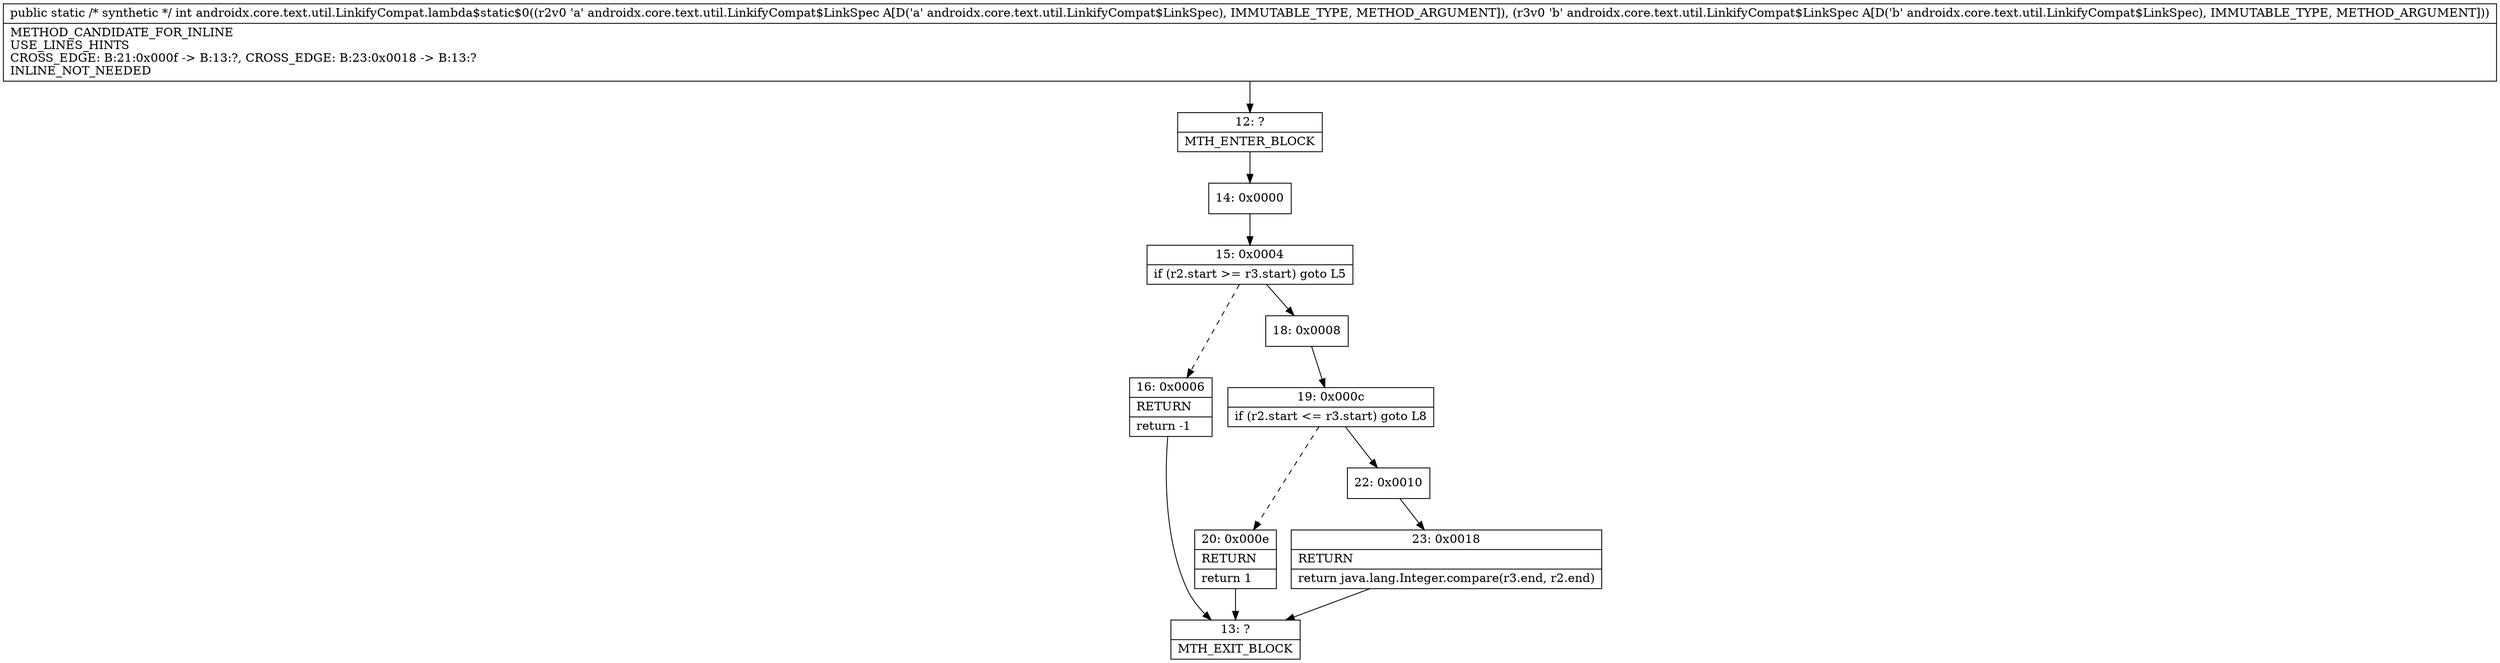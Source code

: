 digraph "CFG forandroidx.core.text.util.LinkifyCompat.lambda$static$0(Landroidx\/core\/text\/util\/LinkifyCompat$LinkSpec;Landroidx\/core\/text\/util\/LinkifyCompat$LinkSpec;)I" {
Node_12 [shape=record,label="{12\:\ ?|MTH_ENTER_BLOCK\l}"];
Node_14 [shape=record,label="{14\:\ 0x0000}"];
Node_15 [shape=record,label="{15\:\ 0x0004|if (r2.start \>= r3.start) goto L5\l}"];
Node_16 [shape=record,label="{16\:\ 0x0006|RETURN\l|return \-1\l}"];
Node_13 [shape=record,label="{13\:\ ?|MTH_EXIT_BLOCK\l}"];
Node_18 [shape=record,label="{18\:\ 0x0008}"];
Node_19 [shape=record,label="{19\:\ 0x000c|if (r2.start \<= r3.start) goto L8\l}"];
Node_20 [shape=record,label="{20\:\ 0x000e|RETURN\l|return 1\l}"];
Node_22 [shape=record,label="{22\:\ 0x0010}"];
Node_23 [shape=record,label="{23\:\ 0x0018|RETURN\l|return java.lang.Integer.compare(r3.end, r2.end)\l}"];
MethodNode[shape=record,label="{public static \/* synthetic *\/ int androidx.core.text.util.LinkifyCompat.lambda$static$0((r2v0 'a' androidx.core.text.util.LinkifyCompat$LinkSpec A[D('a' androidx.core.text.util.LinkifyCompat$LinkSpec), IMMUTABLE_TYPE, METHOD_ARGUMENT]), (r3v0 'b' androidx.core.text.util.LinkifyCompat$LinkSpec A[D('b' androidx.core.text.util.LinkifyCompat$LinkSpec), IMMUTABLE_TYPE, METHOD_ARGUMENT]))  | METHOD_CANDIDATE_FOR_INLINE\lUSE_LINES_HINTS\lCROSS_EDGE: B:21:0x000f \-\> B:13:?, CROSS_EDGE: B:23:0x0018 \-\> B:13:?\lINLINE_NOT_NEEDED\l}"];
MethodNode -> Node_12;Node_12 -> Node_14;
Node_14 -> Node_15;
Node_15 -> Node_16[style=dashed];
Node_15 -> Node_18;
Node_16 -> Node_13;
Node_18 -> Node_19;
Node_19 -> Node_20[style=dashed];
Node_19 -> Node_22;
Node_20 -> Node_13;
Node_22 -> Node_23;
Node_23 -> Node_13;
}

